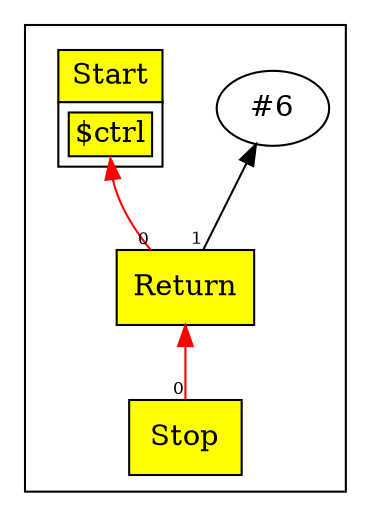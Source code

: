 digraph chapter06 {
/*
int a = 0;
int b = 1;
int c = 0;
if( arg ) {
    a = 1;
    if( arg==2 ) { c=2; } else { c=3; }
    if( arg ) { b = 2; }
    else b = 3;
}
return a+b+c;

*/
	rankdir=BT;
	ordering="in";
	concentrate="true";
	subgraph cluster_Nodes {
		Start2 [ shape=plaintext label=<
			<TABLE BORDER="0" CELLBORDER="1" CELLSPACING="0" CELLPADDING="4">
			<TR><TD BGCOLOR="yellow">Start</TD></TR>
			<TR><TD>
				<TABLE BORDER="0" CELLBORDER="1" CELLSPACING="0">
				<TR><TD PORT="p0" BGCOLOR="yellow">$ctrl</TD></TR>
				</TABLE>
			</TD></TR>
			</TABLE>>
		];
		Stop3 [ shape=box style=filled fillcolor=yellow label="Stop" ];
		Con_44 [ label="#6" ];
		Return45 [ shape=box style=filled fillcolor=yellow label="Return" ];
	}
	edge [ fontname=Helvetica, fontsize=8 ];
	Stop3 -> Return45[taillabel=0 color=red];
	Return45 -> Start2:p0[taillabel=0 color=red];
	Return45 -> Con_44[taillabel=1];
}
